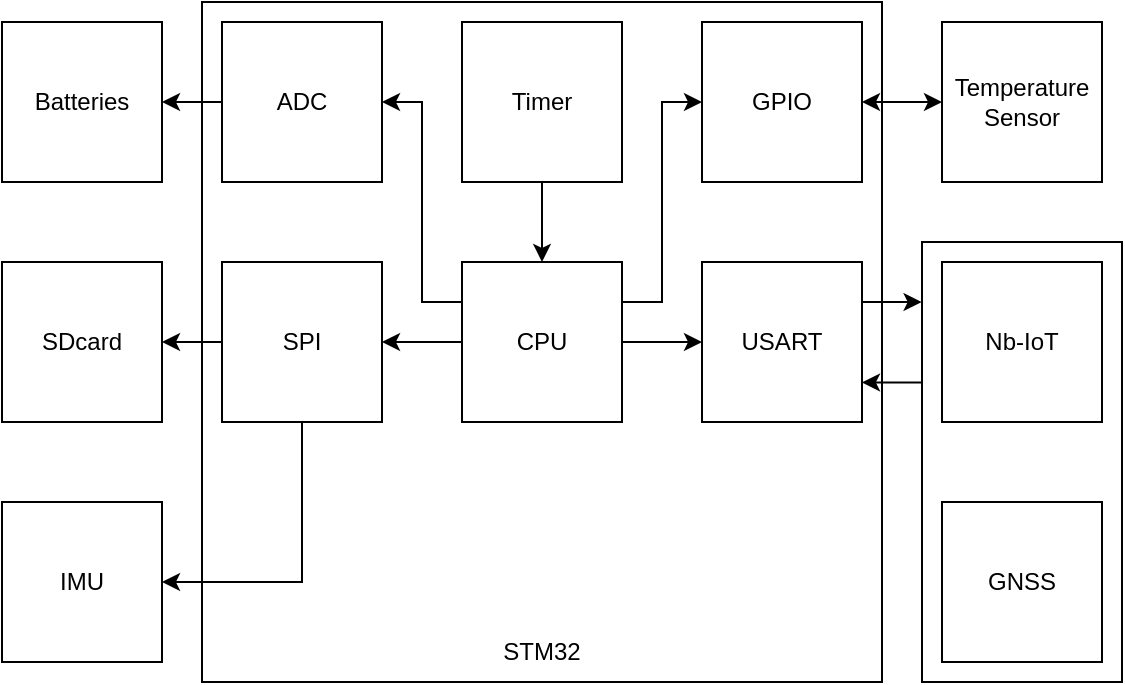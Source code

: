 <mxfile version="26.2.2">
  <diagram name="Page-1" id="YDXt2fmcOemhuKh-iClX">
    <mxGraphModel dx="1090" dy="633" grid="1" gridSize="10" guides="1" tooltips="1" connect="1" arrows="1" fold="1" page="1" pageScale="1" pageWidth="850" pageHeight="1100" math="0" shadow="0">
      <root>
        <mxCell id="0" />
        <mxCell id="1" parent="0" />
        <mxCell id="3ibLhJLtpGwH6AKdikq_-66" value="" style="rounded=0;whiteSpace=wrap;html=1;" parent="1" vertex="1">
          <mxGeometry x="590" y="550" width="100" height="220" as="geometry" />
        </mxCell>
        <mxCell id="3ibLhJLtpGwH6AKdikq_-4" value="" style="rounded=0;whiteSpace=wrap;html=1;" parent="1" vertex="1">
          <mxGeometry x="230" y="430" width="340" height="340" as="geometry" />
        </mxCell>
        <mxCell id="3ibLhJLtpGwH6AKdikq_-5" style="edgeStyle=orthogonalEdgeStyle;rounded=0;orthogonalLoop=1;jettySize=auto;html=1;exitX=0;exitY=0.25;exitDx=0;exitDy=0;entryX=1;entryY=0.5;entryDx=0;entryDy=0;" parent="1" source="3ibLhJLtpGwH6AKdikq_-1" target="3ibLhJLtpGwH6AKdikq_-2" edge="1">
          <mxGeometry relative="1" as="geometry">
            <Array as="points">
              <mxPoint x="340" y="580" />
              <mxPoint x="340" y="480" />
            </Array>
          </mxGeometry>
        </mxCell>
        <mxCell id="3ibLhJLtpGwH6AKdikq_-6" style="edgeStyle=orthogonalEdgeStyle;rounded=0;orthogonalLoop=1;jettySize=auto;html=1;exitX=1;exitY=0.5;exitDx=0;exitDy=0;entryX=0;entryY=0.5;entryDx=0;entryDy=0;" parent="1" source="3ibLhJLtpGwH6AKdikq_-1" target="3ibLhJLtpGwH6AKdikq_-3" edge="1">
          <mxGeometry relative="1" as="geometry" />
        </mxCell>
        <mxCell id="3ibLhJLtpGwH6AKdikq_-8" style="edgeStyle=orthogonalEdgeStyle;rounded=0;orthogonalLoop=1;jettySize=auto;html=1;exitX=0;exitY=0.5;exitDx=0;exitDy=0;entryX=1;entryY=0.5;entryDx=0;entryDy=0;" parent="1" source="3ibLhJLtpGwH6AKdikq_-1" target="3ibLhJLtpGwH6AKdikq_-7" edge="1">
          <mxGeometry relative="1" as="geometry">
            <Array as="points">
              <mxPoint x="360" y="600" />
              <mxPoint x="360" y="600" />
            </Array>
          </mxGeometry>
        </mxCell>
        <mxCell id="3ibLhJLtpGwH6AKdikq_-26" style="edgeStyle=orthogonalEdgeStyle;rounded=0;orthogonalLoop=1;jettySize=auto;html=1;entryX=0;entryY=0.5;entryDx=0;entryDy=0;exitX=1;exitY=0.25;exitDx=0;exitDy=0;" parent="1" source="3ibLhJLtpGwH6AKdikq_-1" target="3ibLhJLtpGwH6AKdikq_-20" edge="1">
          <mxGeometry relative="1" as="geometry">
            <Array as="points">
              <mxPoint x="460" y="580" />
              <mxPoint x="460" y="480" />
            </Array>
          </mxGeometry>
        </mxCell>
        <mxCell id="3ibLhJLtpGwH6AKdikq_-1" value="CPU" style="whiteSpace=wrap;html=1;aspect=fixed;" parent="1" vertex="1">
          <mxGeometry x="360" y="560" width="80" height="80" as="geometry" />
        </mxCell>
        <mxCell id="3ibLhJLtpGwH6AKdikq_-13" style="edgeStyle=orthogonalEdgeStyle;rounded=0;orthogonalLoop=1;jettySize=auto;html=1;entryX=1;entryY=0.5;entryDx=0;entryDy=0;" parent="1" source="3ibLhJLtpGwH6AKdikq_-2" target="3ibLhJLtpGwH6AKdikq_-11" edge="1">
          <mxGeometry relative="1" as="geometry">
            <Array as="points" />
          </mxGeometry>
        </mxCell>
        <mxCell id="3ibLhJLtpGwH6AKdikq_-2" value="ADC" style="whiteSpace=wrap;html=1;aspect=fixed;" parent="1" vertex="1">
          <mxGeometry x="240" y="440" width="80" height="80" as="geometry" />
        </mxCell>
        <mxCell id="3ibLhJLtpGwH6AKdikq_-28" style="edgeStyle=orthogonalEdgeStyle;rounded=0;orthogonalLoop=1;jettySize=auto;html=1;entryX=0.319;entryY=1.002;entryDx=0;entryDy=0;entryPerimeter=0;startArrow=classic;startFill=1;endArrow=none;" parent="1" source="3ibLhJLtpGwH6AKdikq_-3" edge="1">
          <mxGeometry relative="1" as="geometry">
            <mxPoint x="589.8" y="620.18" as="targetPoint" />
            <Array as="points">
              <mxPoint x="590" y="620" />
            </Array>
          </mxGeometry>
        </mxCell>
        <mxCell id="3ibLhJLtpGwH6AKdikq_-3" value="USART" style="whiteSpace=wrap;html=1;aspect=fixed;" parent="1" vertex="1">
          <mxGeometry x="480" y="560" width="80" height="80" as="geometry" />
        </mxCell>
        <mxCell id="3ibLhJLtpGwH6AKdikq_-10" style="edgeStyle=orthogonalEdgeStyle;rounded=0;orthogonalLoop=1;jettySize=auto;html=1;entryX=1;entryY=0.5;entryDx=0;entryDy=0;" parent="1" source="3ibLhJLtpGwH6AKdikq_-7" target="3ibLhJLtpGwH6AKdikq_-9" edge="1">
          <mxGeometry relative="1" as="geometry" />
        </mxCell>
        <mxCell id="Jo6Je_8409DBKkM-VCLn-1" style="edgeStyle=orthogonalEdgeStyle;rounded=0;orthogonalLoop=1;jettySize=auto;html=1;exitX=0.5;exitY=1;exitDx=0;exitDy=0;entryX=1;entryY=0.5;entryDx=0;entryDy=0;" parent="1" source="3ibLhJLtpGwH6AKdikq_-7" target="3ibLhJLtpGwH6AKdikq_-31" edge="1">
          <mxGeometry relative="1" as="geometry">
            <Array as="points">
              <mxPoint x="280" y="720" />
            </Array>
          </mxGeometry>
        </mxCell>
        <mxCell id="3ibLhJLtpGwH6AKdikq_-7" value="SPI" style="whiteSpace=wrap;html=1;aspect=fixed;" parent="1" vertex="1">
          <mxGeometry x="240" y="560" width="80" height="80" as="geometry" />
        </mxCell>
        <mxCell id="3ibLhJLtpGwH6AKdikq_-9" value="SDcard" style="whiteSpace=wrap;html=1;aspect=fixed;" parent="1" vertex="1">
          <mxGeometry x="130" y="560" width="80" height="80" as="geometry" />
        </mxCell>
        <mxCell id="3ibLhJLtpGwH6AKdikq_-11" value="Batteries" style="whiteSpace=wrap;html=1;aspect=fixed;" parent="1" vertex="1">
          <mxGeometry x="130" y="440" width="80" height="80" as="geometry" />
        </mxCell>
        <mxCell id="3ibLhJLtpGwH6AKdikq_-25" style="edgeStyle=orthogonalEdgeStyle;rounded=0;orthogonalLoop=1;jettySize=auto;html=1;entryX=0;entryY=0.5;entryDx=0;entryDy=0;startArrow=classic;startFill=1;" parent="1" source="3ibLhJLtpGwH6AKdikq_-20" target="3ibLhJLtpGwH6AKdikq_-24" edge="1">
          <mxGeometry relative="1" as="geometry" />
        </mxCell>
        <mxCell id="3ibLhJLtpGwH6AKdikq_-20" value="GPIO" style="whiteSpace=wrap;html=1;aspect=fixed;" parent="1" vertex="1">
          <mxGeometry x="480" y="440" width="80" height="80" as="geometry" />
        </mxCell>
        <mxCell id="3ibLhJLtpGwH6AKdikq_-14" value="GNSS" style="whiteSpace=wrap;html=1;aspect=fixed;" parent="1" vertex="1">
          <mxGeometry x="600" y="680" width="80" height="80" as="geometry" />
        </mxCell>
        <mxCell id="3ibLhJLtpGwH6AKdikq_-24" value="Temperature Sensor" style="whiteSpace=wrap;html=1;aspect=fixed;" parent="1" vertex="1">
          <mxGeometry x="600" y="440" width="80" height="80" as="geometry" />
        </mxCell>
        <mxCell id="3ibLhJLtpGwH6AKdikq_-27" style="edgeStyle=orthogonalEdgeStyle;rounded=0;orthogonalLoop=1;jettySize=auto;html=1;entryX=0.135;entryY=1.002;entryDx=0;entryDy=0;entryPerimeter=0;exitX=1;exitY=0.25;exitDx=0;exitDy=0;" parent="1" source="3ibLhJLtpGwH6AKdikq_-3" edge="1">
          <mxGeometry relative="1" as="geometry">
            <mxPoint x="589.8" y="579.7" as="targetPoint" />
          </mxGeometry>
        </mxCell>
        <mxCell id="3ibLhJLtpGwH6AKdikq_-31" value="IMU" style="whiteSpace=wrap;html=1;aspect=fixed;" parent="1" vertex="1">
          <mxGeometry x="130" y="680" width="80" height="80" as="geometry" />
        </mxCell>
        <mxCell id="3ibLhJLtpGwH6AKdikq_-61" style="edgeStyle=orthogonalEdgeStyle;rounded=0;orthogonalLoop=1;jettySize=auto;html=1;entryX=0.5;entryY=0;entryDx=0;entryDy=0;" parent="1" source="3ibLhJLtpGwH6AKdikq_-60" target="3ibLhJLtpGwH6AKdikq_-1" edge="1">
          <mxGeometry relative="1" as="geometry" />
        </mxCell>
        <mxCell id="3ibLhJLtpGwH6AKdikq_-60" value="Timer" style="whiteSpace=wrap;html=1;aspect=fixed;" parent="1" vertex="1">
          <mxGeometry x="360" y="440" width="80" height="80" as="geometry" />
        </mxCell>
        <mxCell id="3ibLhJLtpGwH6AKdikq_-65" value="Nb-IoT" style="whiteSpace=wrap;html=1;aspect=fixed;" parent="1" vertex="1">
          <mxGeometry x="600" y="560" width="80" height="80" as="geometry" />
        </mxCell>
        <mxCell id="z-boBYuI8Rz079x8D0Px-1" value="STM32" style="text;html=1;align=center;verticalAlign=middle;whiteSpace=wrap;rounded=0;" vertex="1" parent="1">
          <mxGeometry x="370" y="740" width="60" height="30" as="geometry" />
        </mxCell>
      </root>
    </mxGraphModel>
  </diagram>
</mxfile>
